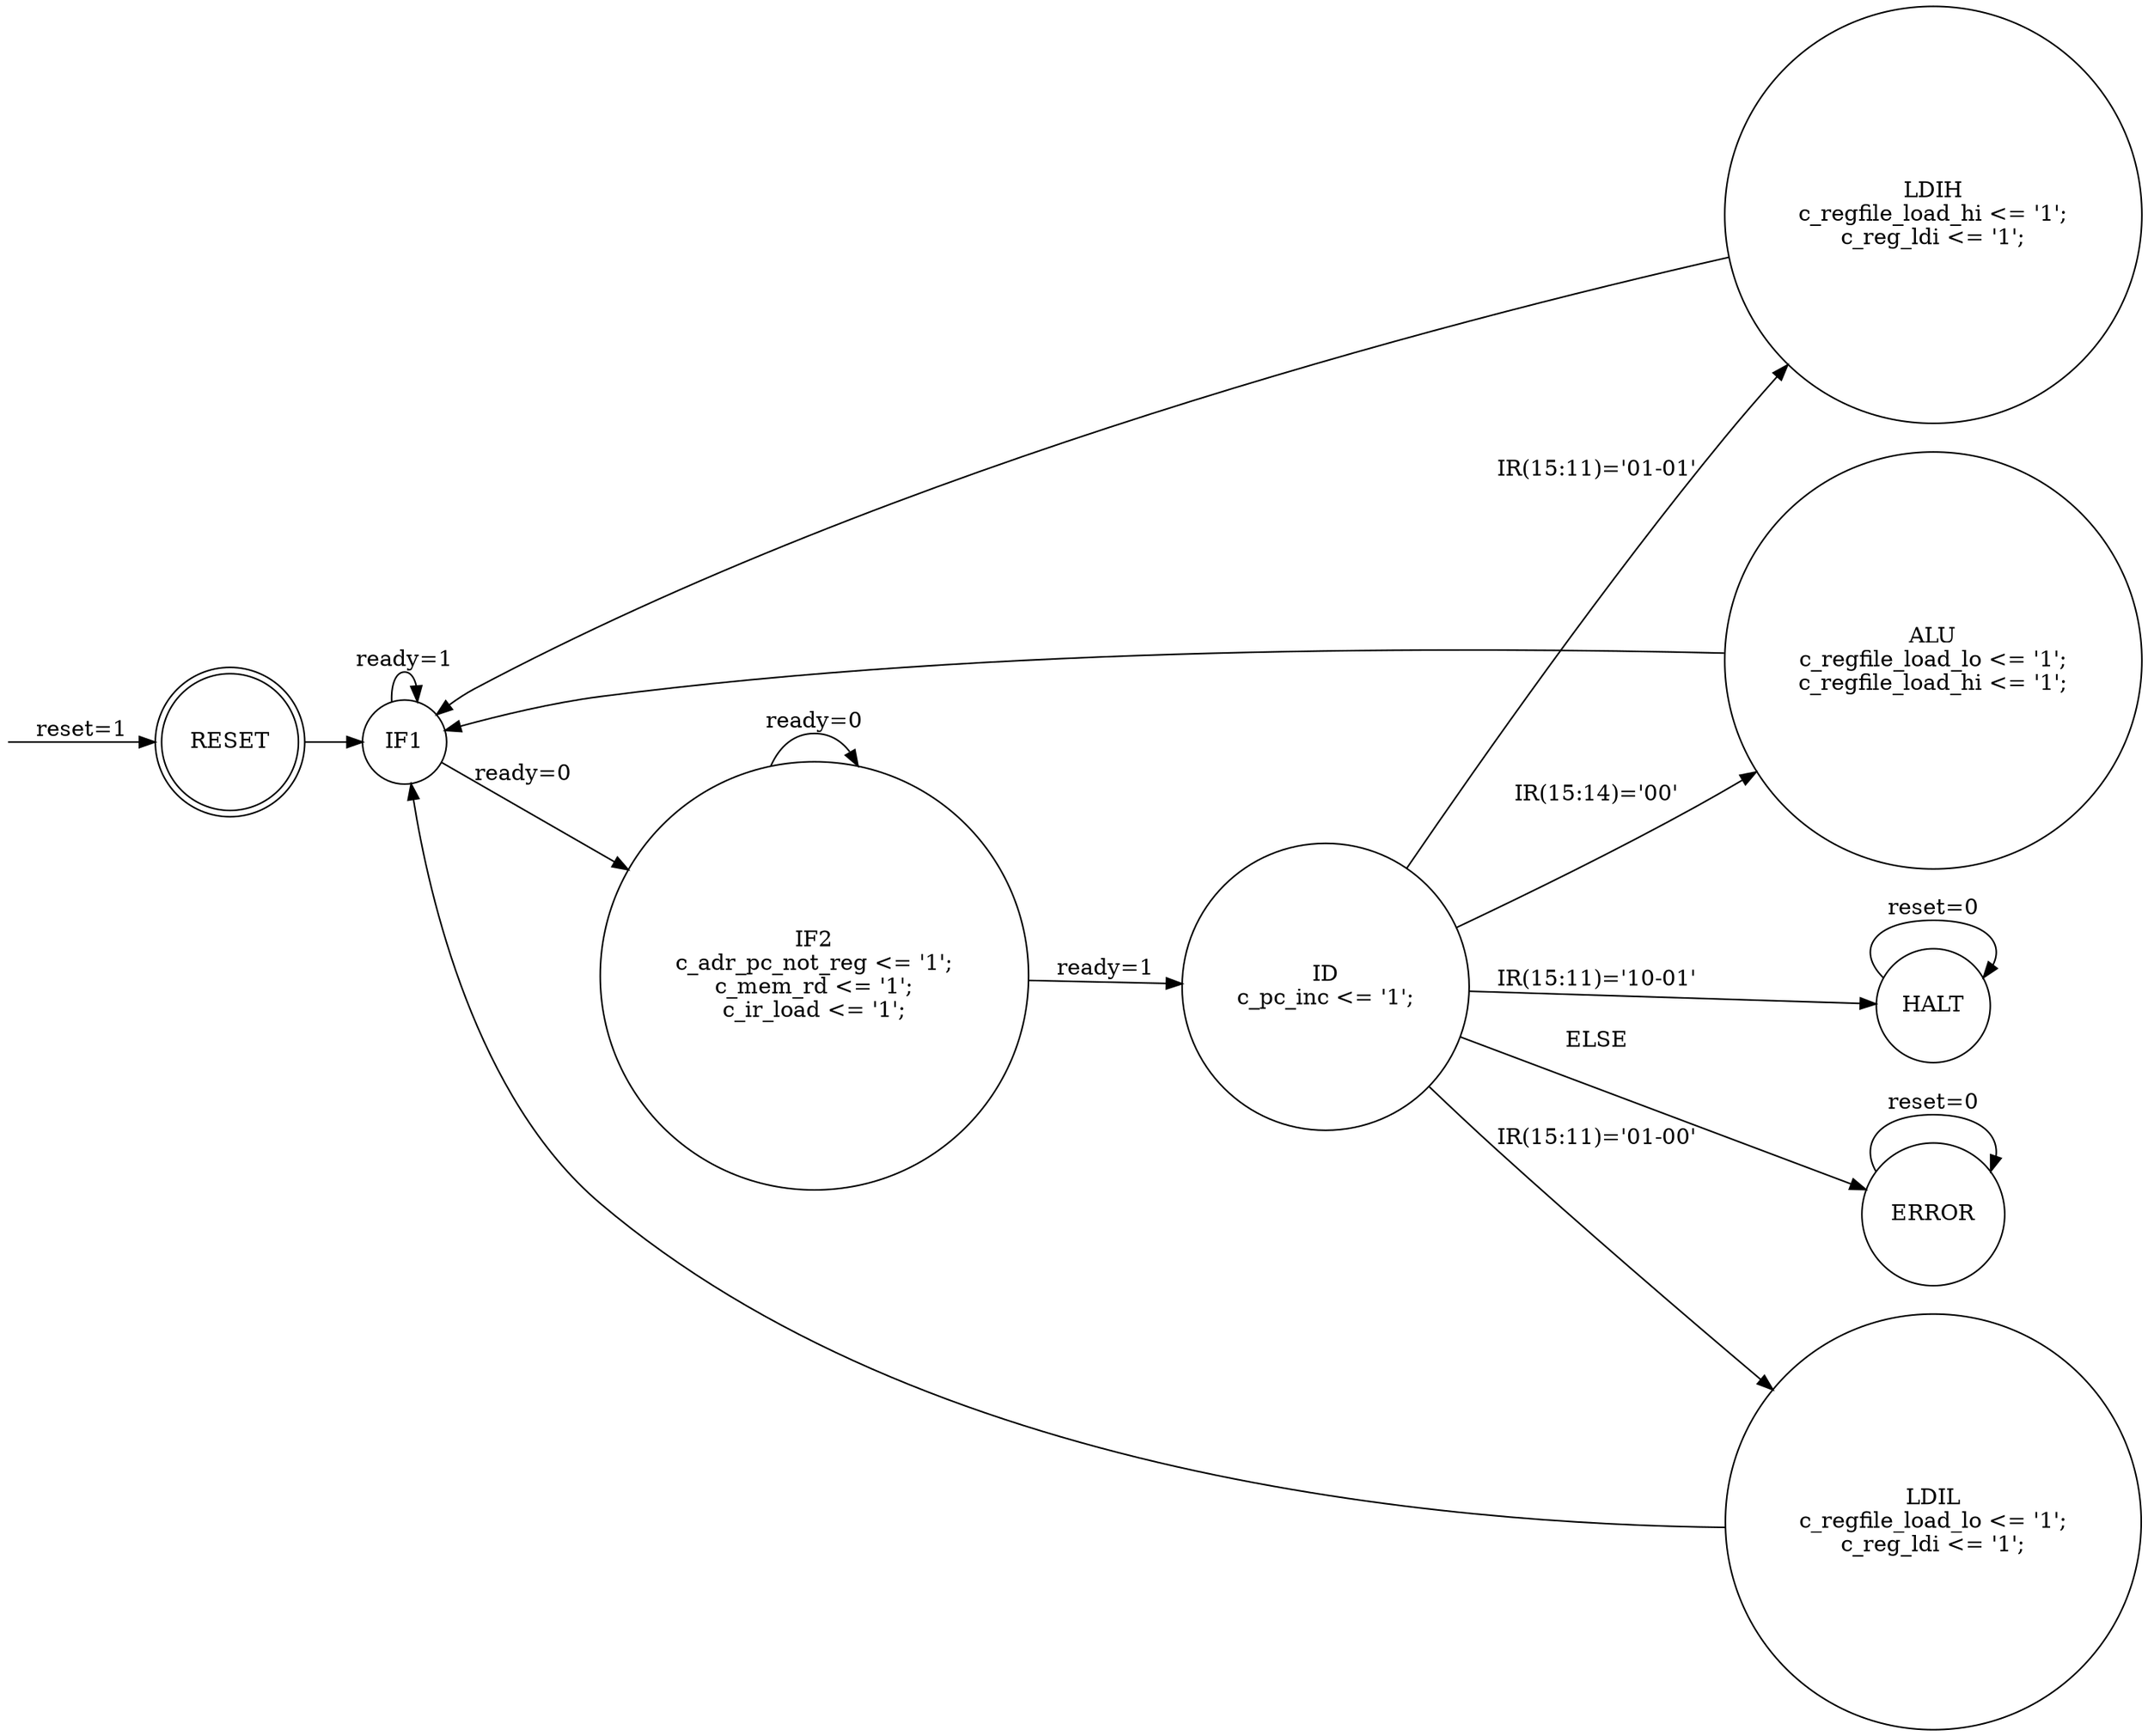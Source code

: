 digraph StateTransitionDiagram {
    rankdir=LR;  // Set the direction from left to right (LR)

    // Define the states
    reset [shape=doublecircle, label="RESET"];
    if1 [shape=circle, label="IF1"];
    if2 [shape=circle, label="IF2\nc_adr_pc_not_reg <= '1';\nc_mem_rd <= '1';\nc_ir_load <= '1';"];
    id [shape=circle, label="ID\nc_pc_inc <= '1';"];
    alu [shape=circle, label="ALU\nc_regfile_load_lo <= '1';\nc_regfile_load_hi <= '1';"];
    ldil [shape=circle, label="LDIL\nc_regfile_load_lo <= '1';\nc_reg_ldi <= '1';"];
    ldih [shape=circle, label="LDIH\nc_regfile_load_hi <= '1';\nc_reg_ldi <= '1';"];
    halt [shape=circle, label="HALT"];
    null [label="", shape=none, height=.0, width=.0];
    error [shape=circle, label="ERROR"];

    // Define the transitions
    reset -> if1 [label=""];
    if1 -> if1 [label="ready=1"];
    if1 -> if2 [label="ready=0"];
    if2 -> if2 [label="ready=0"];
    if2 -> id [label="ready=1"];
    id  -> alu [label="IR(15:14)='00'"];
    id  -> ldil [label="IR(15:11)='01-00'"];
    id  -> ldih [label="IR(15:11)='01-01'"];
    id  -> halt [label="IR(15:11)='10-01'"];
    id 	-> error [label="ELSE"];
	alu -> if1;
    ldil -> if1;
    ldih -> if1;
    null -> reset [label="reset=1"];
    halt -> halt [label="reset=0"];
    error -> error [label="reset=0"];
}
